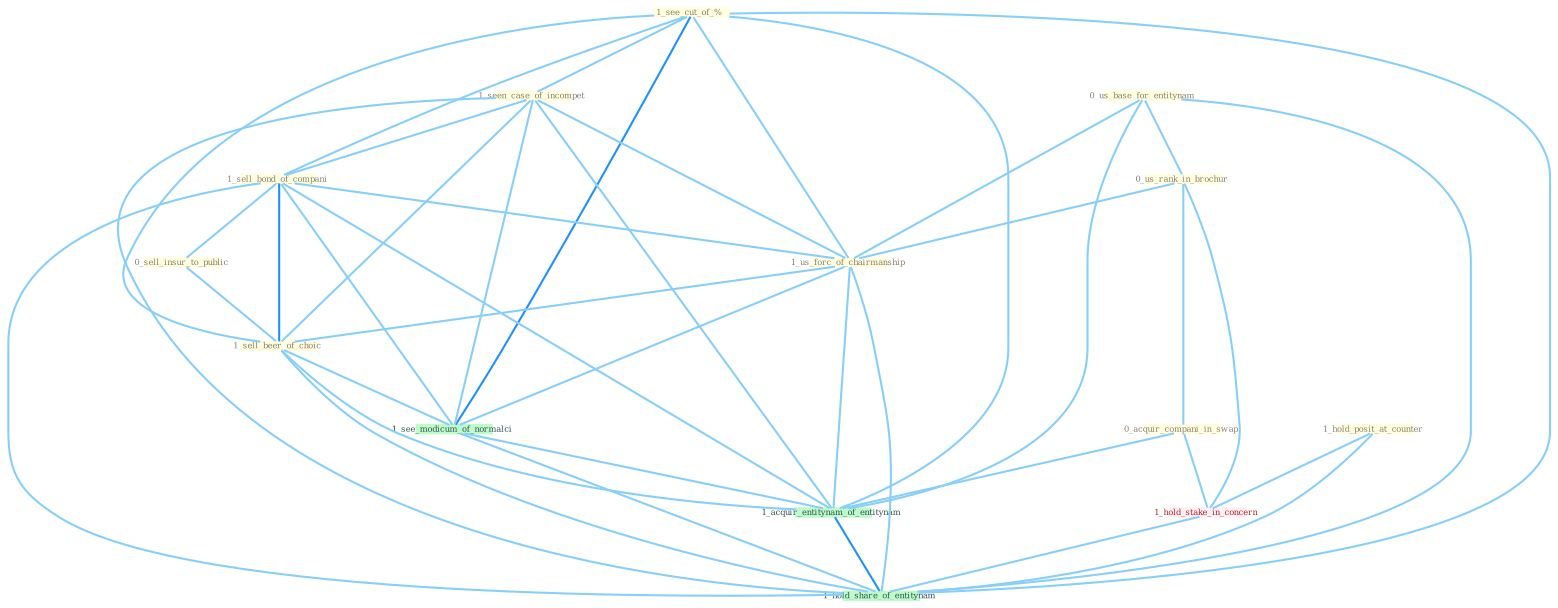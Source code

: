 Graph G{ 
    node
    [shape=polygon,style=filled,width=.5,height=.06,color="#BDFCC9",fixedsize=true,fontsize=4,
    fontcolor="#2f4f4f"];
    {node
    [color="#ffffe0", fontcolor="#8b7d6b"] "1_see_cut_of_% " "0_us_base_for_entitynam " "1_seen_case_of_incompet " "1_sell_bond_of_compani " "0_us_rank_in_brochur " "1_us_forc_of_chairmanship " "0_sell_insur_to_public " "1_sell_beer_of_choic " "1_hold_posit_at_counter " "0_acquir_compani_in_swap "}
{node [color="#fff0f5", fontcolor="#b22222"] "1_hold_stake_in_concern "}
edge [color="#B0E2FF"];

	"1_see_cut_of_% " -- "1_seen_case_of_incompet " [w="1", color="#87cefa" ];
	"1_see_cut_of_% " -- "1_sell_bond_of_compani " [w="1", color="#87cefa" ];
	"1_see_cut_of_% " -- "1_us_forc_of_chairmanship " [w="1", color="#87cefa" ];
	"1_see_cut_of_% " -- "1_sell_beer_of_choic " [w="1", color="#87cefa" ];
	"1_see_cut_of_% " -- "1_see_modicum_of_normalci " [w="2", color="#1e90ff" , len=0.8];
	"1_see_cut_of_% " -- "1_acquir_entitynam_of_entitynam " [w="1", color="#87cefa" ];
	"1_see_cut_of_% " -- "1_hold_share_of_entitynam " [w="1", color="#87cefa" ];
	"0_us_base_for_entitynam " -- "0_us_rank_in_brochur " [w="1", color="#87cefa" ];
	"0_us_base_for_entitynam " -- "1_us_forc_of_chairmanship " [w="1", color="#87cefa" ];
	"0_us_base_for_entitynam " -- "1_acquir_entitynam_of_entitynam " [w="1", color="#87cefa" ];
	"0_us_base_for_entitynam " -- "1_hold_share_of_entitynam " [w="1", color="#87cefa" ];
	"1_seen_case_of_incompet " -- "1_sell_bond_of_compani " [w="1", color="#87cefa" ];
	"1_seen_case_of_incompet " -- "1_us_forc_of_chairmanship " [w="1", color="#87cefa" ];
	"1_seen_case_of_incompet " -- "1_sell_beer_of_choic " [w="1", color="#87cefa" ];
	"1_seen_case_of_incompet " -- "1_see_modicum_of_normalci " [w="1", color="#87cefa" ];
	"1_seen_case_of_incompet " -- "1_acquir_entitynam_of_entitynam " [w="1", color="#87cefa" ];
	"1_seen_case_of_incompet " -- "1_hold_share_of_entitynam " [w="1", color="#87cefa" ];
	"1_sell_bond_of_compani " -- "1_us_forc_of_chairmanship " [w="1", color="#87cefa" ];
	"1_sell_bond_of_compani " -- "0_sell_insur_to_public " [w="1", color="#87cefa" ];
	"1_sell_bond_of_compani " -- "1_sell_beer_of_choic " [w="2", color="#1e90ff" , len=0.8];
	"1_sell_bond_of_compani " -- "1_see_modicum_of_normalci " [w="1", color="#87cefa" ];
	"1_sell_bond_of_compani " -- "1_acquir_entitynam_of_entitynam " [w="1", color="#87cefa" ];
	"1_sell_bond_of_compani " -- "1_hold_share_of_entitynam " [w="1", color="#87cefa" ];
	"0_us_rank_in_brochur " -- "1_us_forc_of_chairmanship " [w="1", color="#87cefa" ];
	"0_us_rank_in_brochur " -- "0_acquir_compani_in_swap " [w="1", color="#87cefa" ];
	"0_us_rank_in_brochur " -- "1_hold_stake_in_concern " [w="1", color="#87cefa" ];
	"1_us_forc_of_chairmanship " -- "1_sell_beer_of_choic " [w="1", color="#87cefa" ];
	"1_us_forc_of_chairmanship " -- "1_see_modicum_of_normalci " [w="1", color="#87cefa" ];
	"1_us_forc_of_chairmanship " -- "1_acquir_entitynam_of_entitynam " [w="1", color="#87cefa" ];
	"1_us_forc_of_chairmanship " -- "1_hold_share_of_entitynam " [w="1", color="#87cefa" ];
	"0_sell_insur_to_public " -- "1_sell_beer_of_choic " [w="1", color="#87cefa" ];
	"1_sell_beer_of_choic " -- "1_see_modicum_of_normalci " [w="1", color="#87cefa" ];
	"1_sell_beer_of_choic " -- "1_acquir_entitynam_of_entitynam " [w="1", color="#87cefa" ];
	"1_sell_beer_of_choic " -- "1_hold_share_of_entitynam " [w="1", color="#87cefa" ];
	"1_hold_posit_at_counter " -- "1_hold_stake_in_concern " [w="1", color="#87cefa" ];
	"1_hold_posit_at_counter " -- "1_hold_share_of_entitynam " [w="1", color="#87cefa" ];
	"0_acquir_compani_in_swap " -- "1_hold_stake_in_concern " [w="1", color="#87cefa" ];
	"0_acquir_compani_in_swap " -- "1_acquir_entitynam_of_entitynam " [w="1", color="#87cefa" ];
	"1_hold_stake_in_concern " -- "1_hold_share_of_entitynam " [w="1", color="#87cefa" ];
	"1_see_modicum_of_normalci " -- "1_acquir_entitynam_of_entitynam " [w="1", color="#87cefa" ];
	"1_see_modicum_of_normalci " -- "1_hold_share_of_entitynam " [w="1", color="#87cefa" ];
	"1_acquir_entitynam_of_entitynam " -- "1_hold_share_of_entitynam " [w="2", color="#1e90ff" , len=0.8];
}